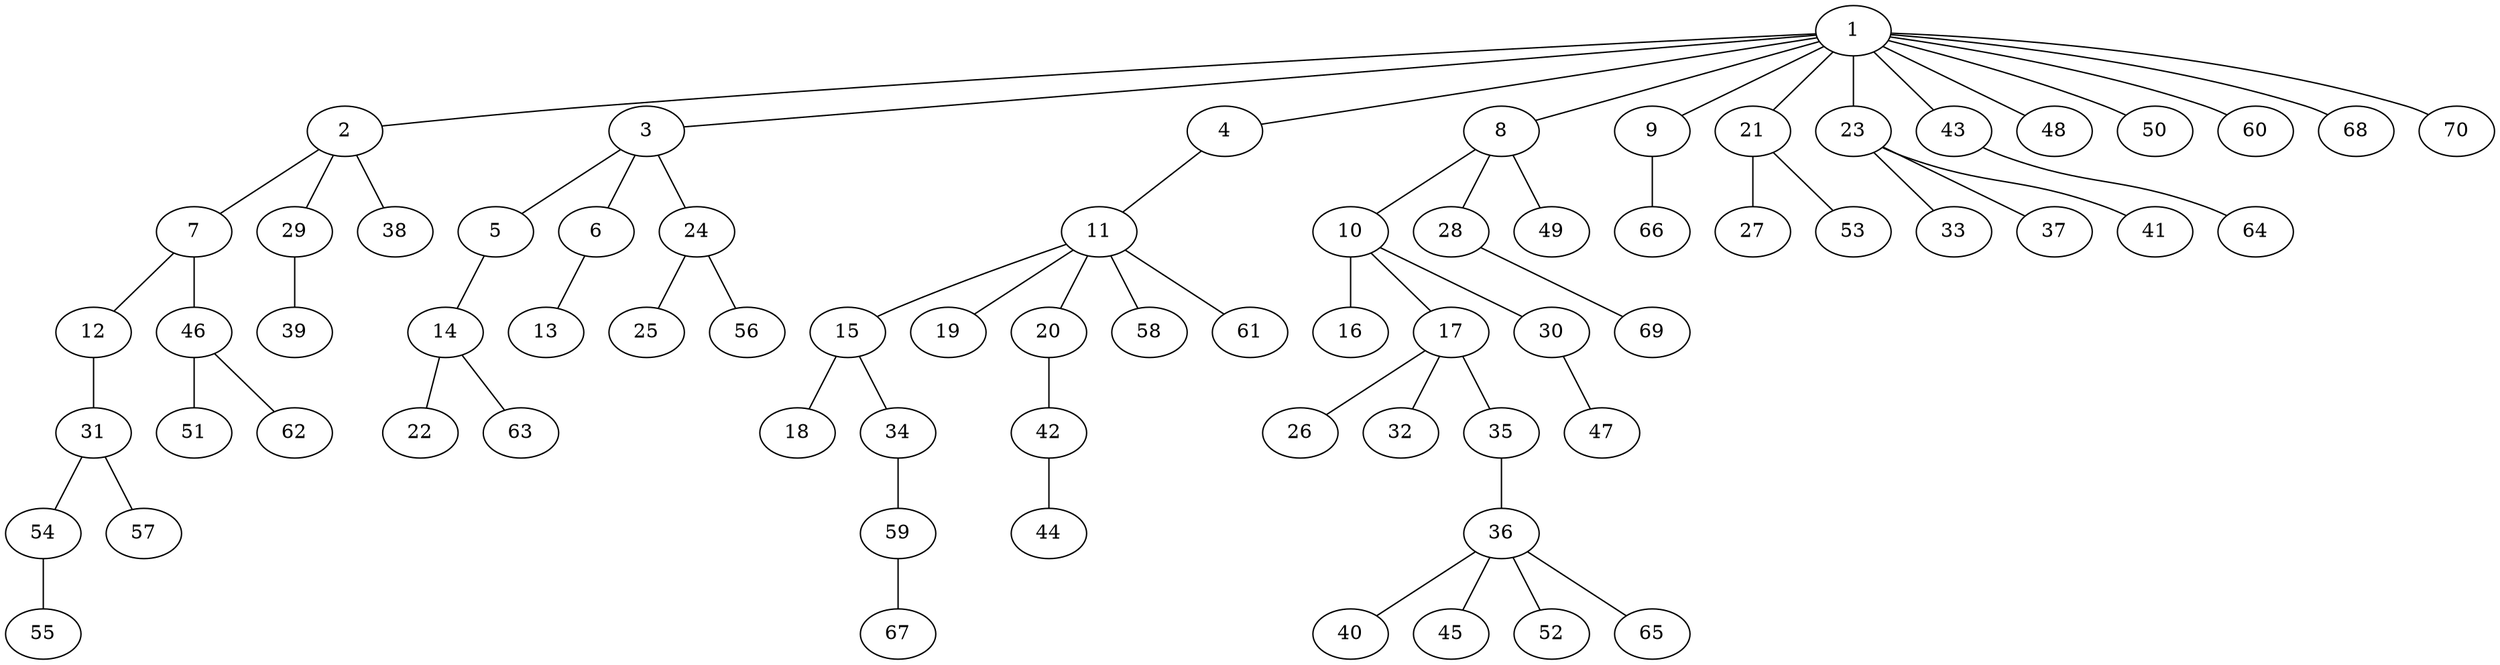 graph graphname {1--2
1--3
1--4
1--8
1--9
1--21
1--23
1--43
1--48
1--50
1--60
1--68
1--70
2--7
2--29
2--38
3--5
3--6
3--24
4--11
5--14
6--13
7--12
7--46
8--10
8--28
8--49
9--66
10--16
10--17
10--30
11--15
11--19
11--20
11--58
11--61
12--31
14--22
14--63
15--18
15--34
17--26
17--32
17--35
20--42
21--27
21--53
23--33
23--37
23--41
24--25
24--56
28--69
29--39
30--47
31--54
31--57
34--59
35--36
36--40
36--45
36--52
36--65
42--44
43--64
46--51
46--62
54--55
59--67
}